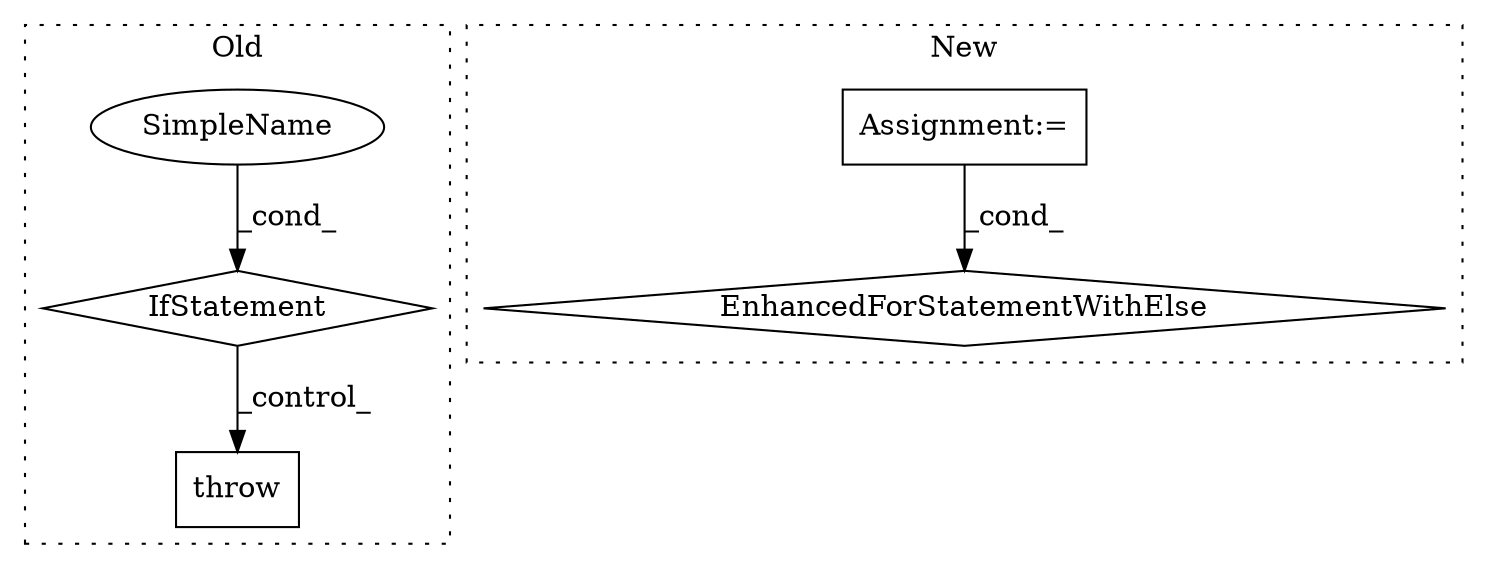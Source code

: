 digraph G {
subgraph cluster0 {
1 [label="throw" a="53" s="6425" l="6" shape="box"];
4 [label="IfStatement" a="25" s="6265,6296" l="4,2" shape="diamond"];
5 [label="SimpleName" a="42" s="" l="" shape="ellipse"];
label = "Old";
style="dotted";
}
subgraph cluster1 {
2 [label="EnhancedForStatementWithElse" a="115" s="6564,6647" l="53,153" shape="diamond"];
3 [label="Assignment:=" a="7" s="6564,6647" l="53,153" shape="box"];
label = "New";
style="dotted";
}
3 -> 2 [label="_cond_"];
4 -> 1 [label="_control_"];
5 -> 4 [label="_cond_"];
}